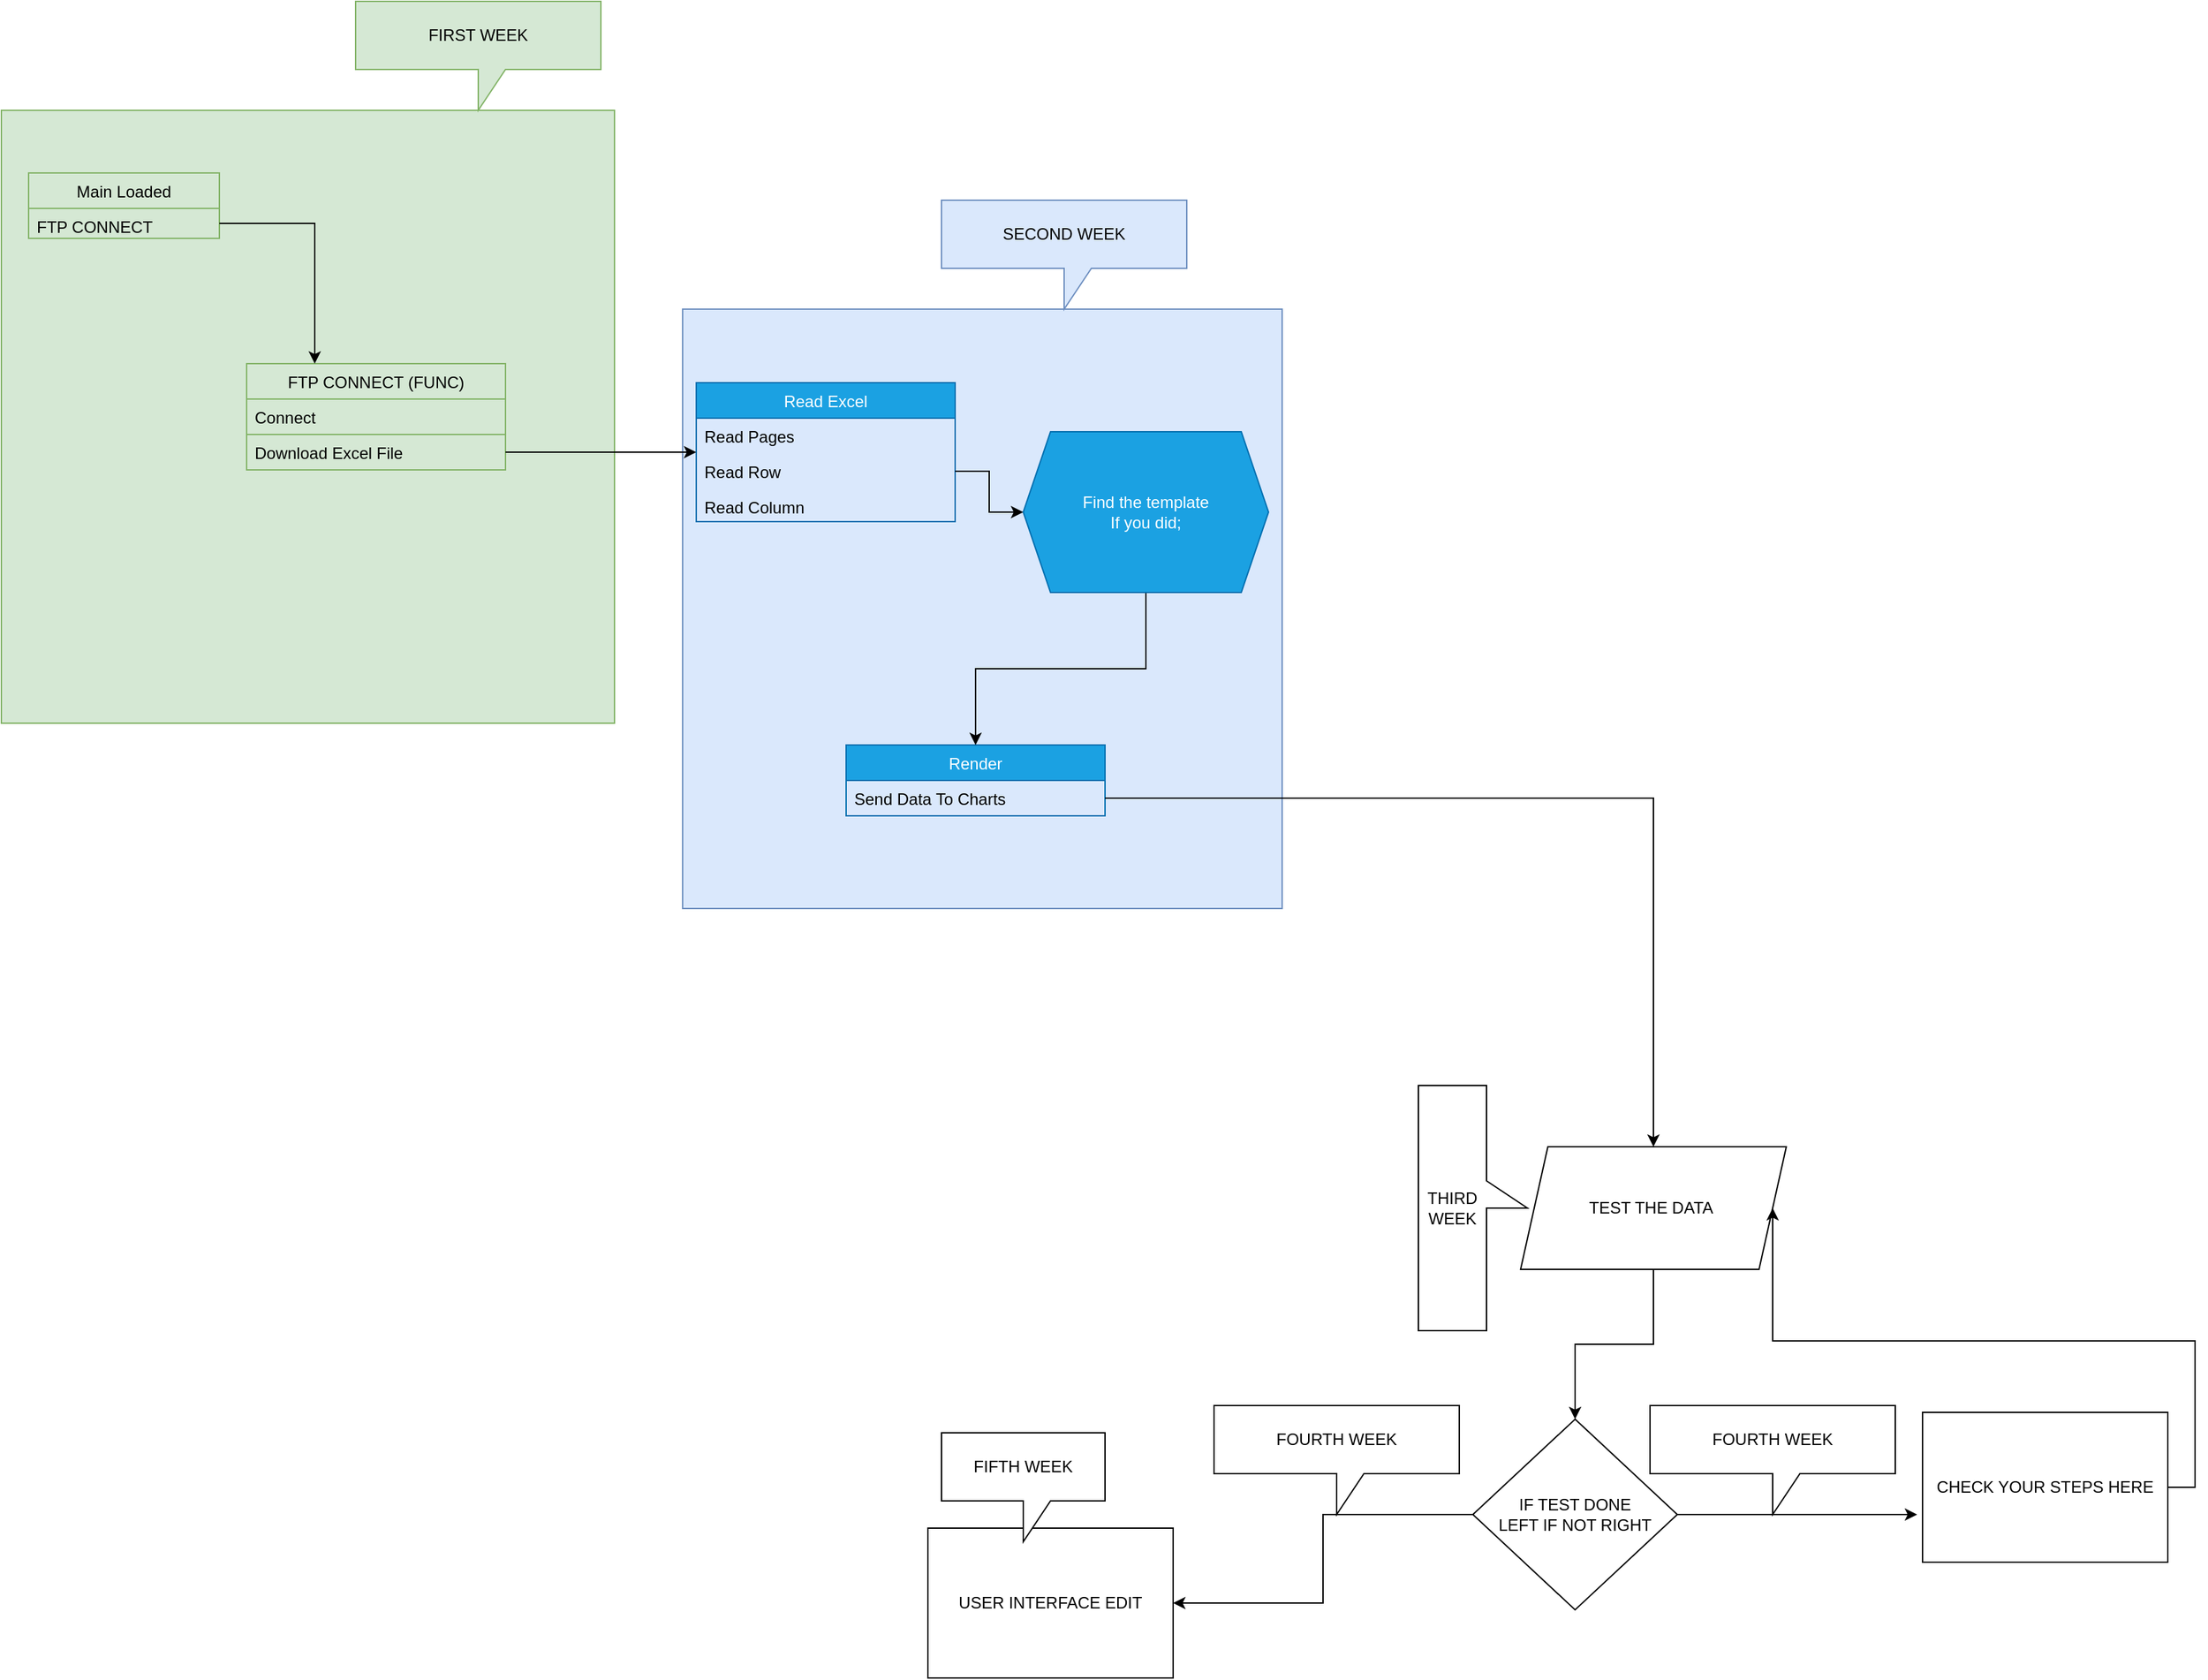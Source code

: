 <mxfile version="14.8.5" type="device"><diagram id="addmkWJrxZ1Sx96_kMYB" name="Page-1"><mxGraphModel dx="3555" dy="3110" grid="1" gridSize="10" guides="1" tooltips="1" connect="1" arrows="1" fold="1" page="1" pageScale="1" pageWidth="850" pageHeight="1100" math="0" shadow="0"><root><mxCell id="0"/><mxCell id="1" parent="0"/><mxCell id="X_xXhki9XrAP9RZgIGEs-3" value="" style="whiteSpace=wrap;html=1;aspect=fixed;fillColor=#d5e8d4;strokeColor=#82b366;" vertex="1" parent="1"><mxGeometry x="70" y="14" width="450" height="450" as="geometry"/></mxCell><mxCell id="X_xXhki9XrAP9RZgIGEs-2" value="" style="whiteSpace=wrap;html=1;aspect=fixed;fillColor=#dae8fc;strokeColor=#6c8ebf;" vertex="1" parent="1"><mxGeometry x="570" y="160" width="440" height="440" as="geometry"/></mxCell><mxCell id="QFq9wV5uFYEqPEz84BDr-1" value="Main Loaded" style="swimlane;fontStyle=0;childLayout=stackLayout;horizontal=1;startSize=26;horizontalStack=0;resizeParent=1;resizeParentMax=0;resizeLast=0;collapsible=1;marginBottom=0;fillColor=#d5e8d4;strokeColor=#82b366;" parent="1" vertex="1"><mxGeometry x="90" y="60" width="140" height="48" as="geometry"/></mxCell><mxCell id="QFq9wV5uFYEqPEz84BDr-2" value="FTP CONNECT" style="text;align=left;verticalAlign=top;spacingLeft=4;spacingRight=4;overflow=hidden;rotatable=0;points=[[0,0.5],[1,0.5]];portConstraint=eastwest;fillColor=#d5e8d4;strokeColor=#82b366;" parent="QFq9wV5uFYEqPEz84BDr-1" vertex="1"><mxGeometry y="26" width="140" height="22" as="geometry"/></mxCell><mxCell id="QFq9wV5uFYEqPEz84BDr-3" value="FTP CONNECT (FUNC)" style="swimlane;fontStyle=0;childLayout=stackLayout;horizontal=1;startSize=26;horizontalStack=0;resizeParent=1;resizeParentMax=0;resizeLast=0;collapsible=1;marginBottom=0;fillColor=#d5e8d4;strokeColor=#82b366;" parent="1" vertex="1"><mxGeometry x="250" y="200" width="190" height="78" as="geometry"/></mxCell><mxCell id="QFq9wV5uFYEqPEz84BDr-4" value="Connect" style="text;align=left;verticalAlign=top;spacingLeft=4;spacingRight=4;overflow=hidden;rotatable=0;points=[[0,0.5],[1,0.5]];portConstraint=eastwest;fillColor=#d5e8d4;strokeColor=#82b366;" parent="QFq9wV5uFYEqPEz84BDr-3" vertex="1"><mxGeometry y="26" width="190" height="26" as="geometry"/></mxCell><mxCell id="QFq9wV5uFYEqPEz84BDr-5" value="Download Excel File" style="text;align=left;verticalAlign=top;spacingLeft=4;spacingRight=4;overflow=hidden;rotatable=0;points=[[0,0.5],[1,0.5]];portConstraint=eastwest;fillColor=#d5e8d4;strokeColor=#82b366;" parent="QFq9wV5uFYEqPEz84BDr-3" vertex="1"><mxGeometry y="52" width="190" height="26" as="geometry"/></mxCell><mxCell id="QFq9wV5uFYEqPEz84BDr-6" style="edgeStyle=orthogonalEdgeStyle;rounded=0;orthogonalLoop=1;jettySize=auto;html=1;exitX=1;exitY=0.5;exitDx=0;exitDy=0;" parent="1" source="QFq9wV5uFYEqPEz84BDr-2" target="QFq9wV5uFYEqPEz84BDr-3" edge="1"><mxGeometry relative="1" as="geometry"><Array as="points"><mxPoint x="300" y="97"/></Array></mxGeometry></mxCell><mxCell id="QFq9wV5uFYEqPEz84BDr-7" value="Read Excel" style="swimlane;fontStyle=0;childLayout=stackLayout;horizontal=1;startSize=26;horizontalStack=0;resizeParent=1;resizeParentMax=0;resizeLast=0;collapsible=1;marginBottom=0;fillColor=#1ba1e2;strokeColor=#006EAF;fontColor=#ffffff;" parent="1" vertex="1"><mxGeometry x="580" y="214" width="190" height="102" as="geometry"/></mxCell><mxCell id="QFq9wV5uFYEqPEz84BDr-8" value="Read Pages" style="text;align=left;verticalAlign=top;spacingLeft=4;spacingRight=4;overflow=hidden;rotatable=0;points=[[0,0.5],[1,0.5]];portConstraint=eastwest;" parent="QFq9wV5uFYEqPEz84BDr-7" vertex="1"><mxGeometry y="26" width="190" height="26" as="geometry"/></mxCell><mxCell id="QFq9wV5uFYEqPEz84BDr-9" value="Read Row" style="text;align=left;verticalAlign=top;spacingLeft=4;spacingRight=4;overflow=hidden;rotatable=0;points=[[0,0.5],[1,0.5]];portConstraint=eastwest;" parent="QFq9wV5uFYEqPEz84BDr-7" vertex="1"><mxGeometry y="52" width="190" height="26" as="geometry"/></mxCell><mxCell id="QFq9wV5uFYEqPEz84BDr-10" value="Read Column" style="text;align=left;verticalAlign=top;spacingLeft=4;spacingRight=4;overflow=hidden;rotatable=0;points=[[0,0.5],[1,0.5]];portConstraint=eastwest;" parent="QFq9wV5uFYEqPEz84BDr-7" vertex="1"><mxGeometry y="78" width="190" height="24" as="geometry"/></mxCell><mxCell id="QFq9wV5uFYEqPEz84BDr-11" style="edgeStyle=orthogonalEdgeStyle;rounded=0;orthogonalLoop=1;jettySize=auto;html=1;exitX=1;exitY=0.5;exitDx=0;exitDy=0;" parent="1" source="QFq9wV5uFYEqPEz84BDr-5" target="QFq9wV5uFYEqPEz84BDr-7" edge="1"><mxGeometry relative="1" as="geometry"/></mxCell><mxCell id="QFq9wV5uFYEqPEz84BDr-12" value="Render" style="swimlane;fontStyle=0;childLayout=stackLayout;horizontal=1;startSize=26;horizontalStack=0;resizeParent=1;resizeParentMax=0;resizeLast=0;collapsible=1;marginBottom=0;fillColor=#1ba1e2;strokeColor=#006EAF;fontColor=#ffffff;" parent="1" vertex="1"><mxGeometry x="690" y="480" width="190" height="52" as="geometry"/></mxCell><mxCell id="QFq9wV5uFYEqPEz84BDr-13" value="Send Data To Charts" style="text;align=left;verticalAlign=top;spacingLeft=4;spacingRight=4;overflow=hidden;rotatable=0;points=[[0,0.5],[1,0.5]];portConstraint=eastwest;" parent="QFq9wV5uFYEqPEz84BDr-12" vertex="1"><mxGeometry y="26" width="190" height="26" as="geometry"/></mxCell><mxCell id="QFq9wV5uFYEqPEz84BDr-14" style="edgeStyle=orthogonalEdgeStyle;rounded=0;orthogonalLoop=1;jettySize=auto;html=1;exitX=1;exitY=0.5;exitDx=0;exitDy=0;entryX=0;entryY=0.5;entryDx=0;entryDy=0;" parent="1" source="QFq9wV5uFYEqPEz84BDr-9" target="QFq9wV5uFYEqPEz84BDr-16" edge="1"><mxGeometry relative="1" as="geometry"/></mxCell><mxCell id="QFq9wV5uFYEqPEz84BDr-17" style="edgeStyle=orthogonalEdgeStyle;rounded=0;orthogonalLoop=1;jettySize=auto;html=1;exitX=0.5;exitY=1;exitDx=0;exitDy=0;" parent="1" source="QFq9wV5uFYEqPEz84BDr-16" target="QFq9wV5uFYEqPEz84BDr-12" edge="1"><mxGeometry relative="1" as="geometry"/></mxCell><mxCell id="QFq9wV5uFYEqPEz84BDr-16" value="Find the template&lt;br&gt;If you did;" style="shape=hexagon;perimeter=hexagonPerimeter2;whiteSpace=wrap;html=1;fixedSize=1;fillColor=#1ba1e2;strokeColor=#006EAF;fontColor=#ffffff;" parent="1" vertex="1"><mxGeometry x="820" y="250" width="180" height="118" as="geometry"/></mxCell><mxCell id="QFq9wV5uFYEqPEz84BDr-25" style="edgeStyle=orthogonalEdgeStyle;rounded=0;orthogonalLoop=1;jettySize=auto;html=1;entryX=0.5;entryY=0;entryDx=0;entryDy=0;" parent="1" source="QFq9wV5uFYEqPEz84BDr-18" target="QFq9wV5uFYEqPEz84BDr-27" edge="1"><mxGeometry relative="1" as="geometry"><mxPoint x="1210" y="885" as="targetPoint"/></mxGeometry></mxCell><mxCell id="QFq9wV5uFYEqPEz84BDr-18" value="TEST THE DATA&amp;nbsp;" style="shape=parallelogram;perimeter=parallelogramPerimeter;whiteSpace=wrap;html=1;fixedSize=1;" parent="1" vertex="1"><mxGeometry x="1185" y="775" width="195" height="90" as="geometry"/></mxCell><mxCell id="QFq9wV5uFYEqPEz84BDr-26" value="USER INTERFACE EDIT" style="rounded=0;whiteSpace=wrap;html=1;" parent="1" vertex="1"><mxGeometry x="750" y="1055" width="180" height="110" as="geometry"/></mxCell><mxCell id="QFq9wV5uFYEqPEz84BDr-28" style="edgeStyle=orthogonalEdgeStyle;rounded=0;orthogonalLoop=1;jettySize=auto;html=1;exitX=0;exitY=0.5;exitDx=0;exitDy=0;" parent="1" source="QFq9wV5uFYEqPEz84BDr-27" target="QFq9wV5uFYEqPEz84BDr-26" edge="1"><mxGeometry relative="1" as="geometry"/></mxCell><mxCell id="QFq9wV5uFYEqPEz84BDr-30" style="edgeStyle=orthogonalEdgeStyle;rounded=0;orthogonalLoop=1;jettySize=auto;html=1;entryX=-0.022;entryY=0.682;entryDx=0;entryDy=0;entryPerimeter=0;" parent="1" source="QFq9wV5uFYEqPEz84BDr-27" target="QFq9wV5uFYEqPEz84BDr-29" edge="1"><mxGeometry relative="1" as="geometry"/></mxCell><mxCell id="QFq9wV5uFYEqPEz84BDr-27" value="IF TEST DONE&lt;br&gt;LEFT IF NOT RIGHT" style="rhombus;whiteSpace=wrap;html=1;" parent="1" vertex="1"><mxGeometry x="1150" y="975" width="150" height="140" as="geometry"/></mxCell><mxCell id="QFq9wV5uFYEqPEz84BDr-31" style="edgeStyle=orthogonalEdgeStyle;rounded=0;orthogonalLoop=1;jettySize=auto;html=1;exitX=1;exitY=0.5;exitDx=0;exitDy=0;entryX=1;entryY=0.5;entryDx=0;entryDy=0;" parent="1" source="QFq9wV5uFYEqPEz84BDr-29" target="QFq9wV5uFYEqPEz84BDr-18" edge="1"><mxGeometry relative="1" as="geometry"/></mxCell><mxCell id="QFq9wV5uFYEqPEz84BDr-29" value="CHECK YOUR STEPS HERE" style="rounded=0;whiteSpace=wrap;html=1;" parent="1" vertex="1"><mxGeometry x="1480" y="970" width="180" height="110" as="geometry"/></mxCell><mxCell id="QFq9wV5uFYEqPEz84BDr-32" value="FIRST WEEK" style="shape=callout;whiteSpace=wrap;html=1;perimeter=calloutPerimeter;fillColor=#d5e8d4;strokeColor=#82b366;" parent="1" vertex="1"><mxGeometry x="330" y="-66" width="180" height="80" as="geometry"/></mxCell><mxCell id="QFq9wV5uFYEqPEz84BDr-33" value="SECOND WEEK" style="shape=callout;whiteSpace=wrap;html=1;perimeter=calloutPerimeter;fillColor=#dae8fc;strokeColor=#6c8ebf;" parent="1" vertex="1"><mxGeometry x="760" y="80" width="180" height="80" as="geometry"/></mxCell><mxCell id="QFq9wV5uFYEqPEz84BDr-34" value="THIRD WEEK" style="shape=callout;whiteSpace=wrap;html=1;perimeter=calloutPerimeter;direction=north;" parent="1" vertex="1"><mxGeometry x="1110" y="730" width="80" height="180" as="geometry"/></mxCell><mxCell id="QFq9wV5uFYEqPEz84BDr-35" value="FOURTH WEEK" style="shape=callout;whiteSpace=wrap;html=1;perimeter=calloutPerimeter;" parent="1" vertex="1"><mxGeometry x="960" y="965" width="180" height="80" as="geometry"/></mxCell><mxCell id="QFq9wV5uFYEqPEz84BDr-38" value="FOURTH WEEK" style="shape=callout;whiteSpace=wrap;html=1;perimeter=calloutPerimeter;" parent="1" vertex="1"><mxGeometry x="1280" y="965" width="180" height="80" as="geometry"/></mxCell><mxCell id="QFq9wV5uFYEqPEz84BDr-39" value="FIFTH WEEK" style="shape=callout;whiteSpace=wrap;html=1;perimeter=calloutPerimeter;" parent="1" vertex="1"><mxGeometry x="760" y="985" width="120" height="80" as="geometry"/></mxCell><mxCell id="X_xXhki9XrAP9RZgIGEs-4" style="edgeStyle=orthogonalEdgeStyle;rounded=0;orthogonalLoop=1;jettySize=auto;html=1;entryX=0.5;entryY=0;entryDx=0;entryDy=0;" edge="1" parent="1" source="QFq9wV5uFYEqPEz84BDr-13" target="QFq9wV5uFYEqPEz84BDr-18"><mxGeometry relative="1" as="geometry"/></mxCell></root></mxGraphModel></diagram></mxfile>